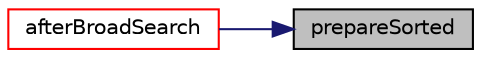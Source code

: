 digraph "prepareSorted"
{
 // LATEX_PDF_SIZE
  edge [fontname="Helvetica",fontsize="10",labelfontname="Helvetica",labelfontsize="10"];
  node [fontname="Helvetica",fontsize="10",shape=record];
  rankdir="RL";
  Node1 [label="prepareSorted",height=0.2,width=0.4,color="black", fillcolor="grey75", style="filled", fontcolor="black",tooltip=" "];
  Node1 -> Node2 [dir="back",color="midnightblue",fontsize="10",style="solid",fontname="Helvetica"];
  Node2 [label="afterBroadSearch",height=0.2,width=0.4,color="red", fillcolor="white", style="filled",URL="$classpFlow_1_1sortedPairs.html#a6141d3224e90a32108452817d4e08ea8",tooltip=" "];
}
